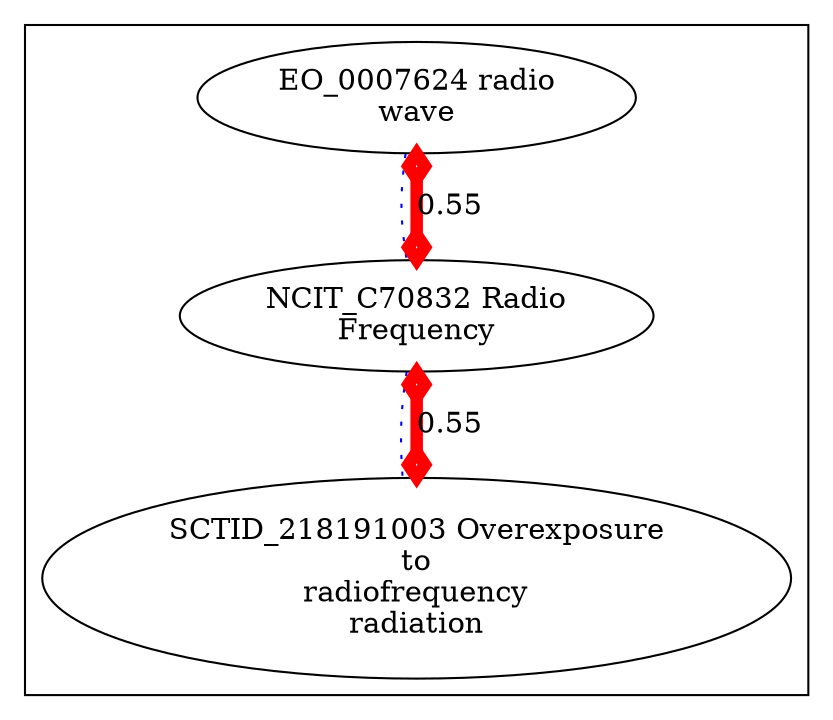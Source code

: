 digraph cliquegraph {
subgraph cluster_EO_0007624 {EO_0007624 [ label="EO_0007624 radio
wave" ];
SCTID_218191003 [ label="SCTID_218191003 Overexposure
to
radiofrequency
radiation" ];
NCIT_C70832 [ label="NCIT_C70832 Radio
Frequency" ];}
NCIT_C70832 -> SCTID_218191003 [ arrowhead = none, penwidth=1, color=blue, label="", style=dotted]

EO_0007624 -> NCIT_C70832 [ arrowhead = none, penwidth=1, color=blue, label="", style=dotted]
NCIT_C70832 -> SCTID_218191003 [ arrowhead = ediamond, penwidth=6, color=red, label="0.55", style=solid, arrowtail=ediamond, dir=both]

EO_0007624 -> NCIT_C70832 [ arrowhead = ediamond, penwidth=6, color=red, label="0.55", style=solid, arrowtail=ediamond, dir=both]
}